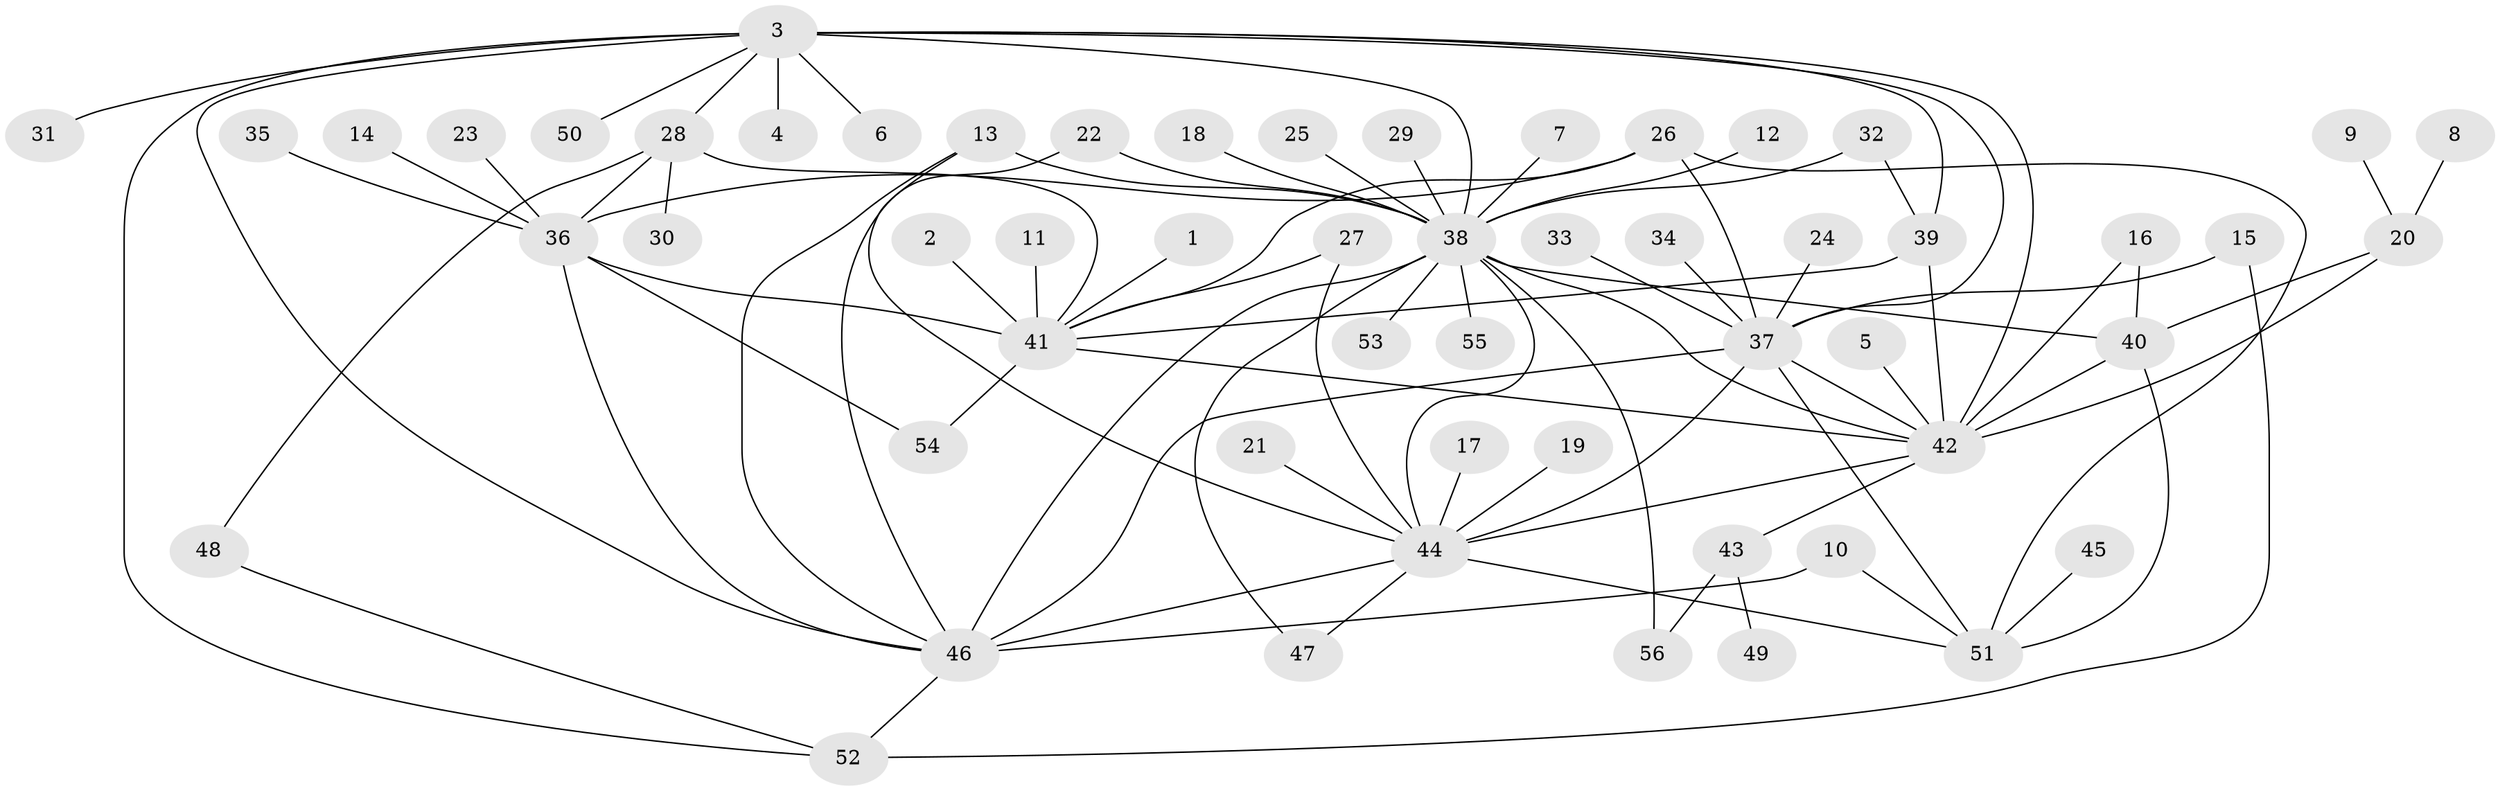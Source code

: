 // original degree distribution, {3: 0.125, 12: 0.026785714285714284, 7: 0.017857142857142856, 14: 0.008928571428571428, 1: 0.5, 15: 0.008928571428571428, 2: 0.19642857142857142, 20: 0.008928571428571428, 6: 0.008928571428571428, 8: 0.017857142857142856, 4: 0.05357142857142857, 5: 0.026785714285714284}
// Generated by graph-tools (version 1.1) at 2025/25/03/09/25 03:25:58]
// undirected, 56 vertices, 87 edges
graph export_dot {
graph [start="1"]
  node [color=gray90,style=filled];
  1;
  2;
  3;
  4;
  5;
  6;
  7;
  8;
  9;
  10;
  11;
  12;
  13;
  14;
  15;
  16;
  17;
  18;
  19;
  20;
  21;
  22;
  23;
  24;
  25;
  26;
  27;
  28;
  29;
  30;
  31;
  32;
  33;
  34;
  35;
  36;
  37;
  38;
  39;
  40;
  41;
  42;
  43;
  44;
  45;
  46;
  47;
  48;
  49;
  50;
  51;
  52;
  53;
  54;
  55;
  56;
  1 -- 41 [weight=1.0];
  2 -- 41 [weight=1.0];
  3 -- 4 [weight=1.0];
  3 -- 6 [weight=1.0];
  3 -- 28 [weight=1.0];
  3 -- 31 [weight=1.0];
  3 -- 37 [weight=1.0];
  3 -- 38 [weight=1.0];
  3 -- 39 [weight=1.0];
  3 -- 42 [weight=1.0];
  3 -- 46 [weight=1.0];
  3 -- 50 [weight=1.0];
  3 -- 52 [weight=1.0];
  5 -- 42 [weight=1.0];
  7 -- 38 [weight=1.0];
  8 -- 20 [weight=1.0];
  9 -- 20 [weight=1.0];
  10 -- 46 [weight=1.0];
  10 -- 51 [weight=1.0];
  11 -- 41 [weight=1.0];
  12 -- 38 [weight=1.0];
  13 -- 38 [weight=1.0];
  13 -- 44 [weight=1.0];
  13 -- 46 [weight=1.0];
  14 -- 36 [weight=1.0];
  15 -- 37 [weight=1.0];
  15 -- 52 [weight=1.0];
  16 -- 40 [weight=1.0];
  16 -- 42 [weight=1.0];
  17 -- 44 [weight=1.0];
  18 -- 38 [weight=1.0];
  19 -- 44 [weight=1.0];
  20 -- 40 [weight=1.0];
  20 -- 42 [weight=1.0];
  21 -- 44 [weight=1.0];
  22 -- 38 [weight=1.0];
  22 -- 46 [weight=1.0];
  23 -- 36 [weight=1.0];
  24 -- 37 [weight=1.0];
  25 -- 38 [weight=1.0];
  26 -- 36 [weight=1.0];
  26 -- 37 [weight=1.0];
  26 -- 41 [weight=1.0];
  26 -- 51 [weight=1.0];
  27 -- 41 [weight=1.0];
  27 -- 44 [weight=1.0];
  28 -- 30 [weight=1.0];
  28 -- 36 [weight=1.0];
  28 -- 41 [weight=1.0];
  28 -- 48 [weight=1.0];
  29 -- 38 [weight=1.0];
  32 -- 38 [weight=1.0];
  32 -- 39 [weight=1.0];
  33 -- 37 [weight=1.0];
  34 -- 37 [weight=1.0];
  35 -- 36 [weight=1.0];
  36 -- 41 [weight=2.0];
  36 -- 46 [weight=1.0];
  36 -- 54 [weight=1.0];
  37 -- 42 [weight=1.0];
  37 -- 44 [weight=1.0];
  37 -- 46 [weight=2.0];
  37 -- 51 [weight=1.0];
  38 -- 40 [weight=2.0];
  38 -- 42 [weight=1.0];
  38 -- 44 [weight=1.0];
  38 -- 46 [weight=1.0];
  38 -- 47 [weight=1.0];
  38 -- 53 [weight=1.0];
  38 -- 55 [weight=1.0];
  38 -- 56 [weight=1.0];
  39 -- 41 [weight=1.0];
  39 -- 42 [weight=1.0];
  40 -- 42 [weight=1.0];
  40 -- 51 [weight=1.0];
  41 -- 42 [weight=1.0];
  41 -- 54 [weight=1.0];
  42 -- 43 [weight=1.0];
  42 -- 44 [weight=2.0];
  43 -- 49 [weight=1.0];
  43 -- 56 [weight=1.0];
  44 -- 46 [weight=1.0];
  44 -- 47 [weight=1.0];
  44 -- 51 [weight=1.0];
  45 -- 51 [weight=1.0];
  46 -- 52 [weight=1.0];
  48 -- 52 [weight=1.0];
}
